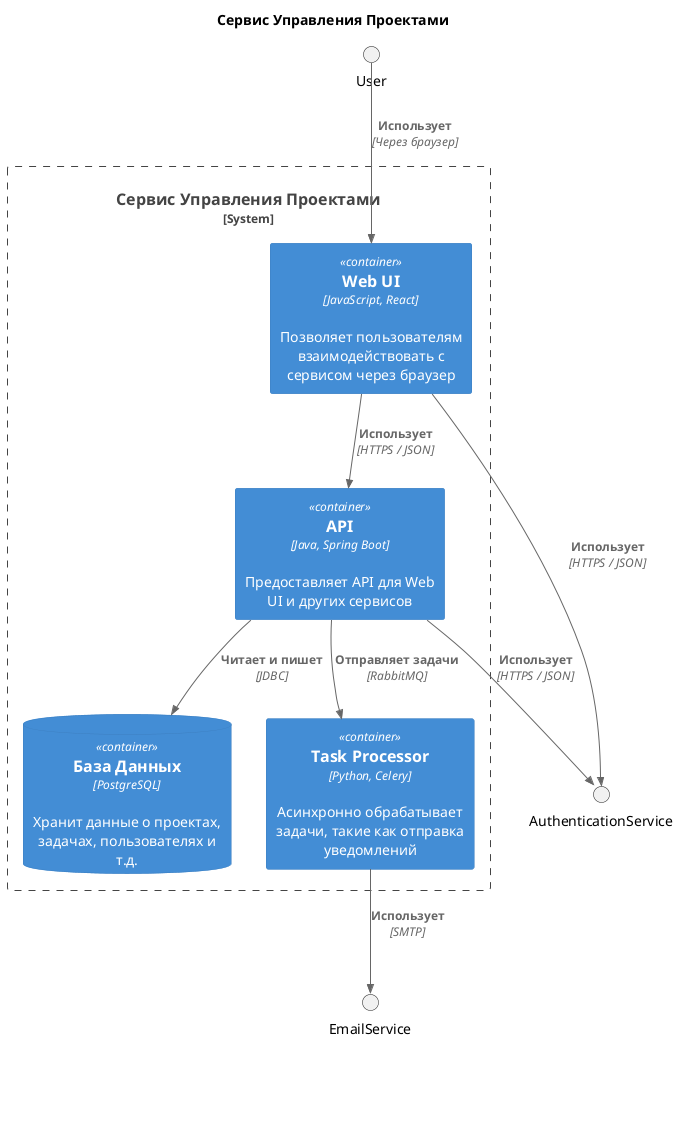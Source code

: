 @startuml Containers
!include <c4/C4_Container>

System_Boundary(c1, "Сервис Управления Проектами") {
  Container(WebUI, "Web UI", "JavaScript, React", "Позволяет пользователям взаимодействовать с сервисом через браузер")
  Container(API, "API", "Java, Spring Boot", "Предоставляет API для Web UI и других сервисов")
  ContainerDb(Database, "База Данных", "PostgreSQL", "Хранит данные о проектах, задачах, пользователях и т.д.")
  Container(TaskProcessor, "Task Processor", "Python, Celery", "Асинхронно обрабатывает задачи, такие как отправка уведомлений")
}

Rel(User, WebUI, "Использует", "Через браузер")
Rel(WebUI, API, "Использует", "HTTPS / JSON")
Rel(API, Database, "Читает и пишет", "JDBC")
Rel(API, TaskProcessor, "Отправляет задачи", "RabbitMQ")
Rel(TaskProcessor, EmailService, "Использует", "SMTP")
Rel(API, AuthenticationService, "Использует", "HTTPS / JSON")
Rel(WebUI, AuthenticationService, "Использует", "HTTPS / JSON")

title Сервис Управления Проектами
legend right
  (C) Container
  (CDb) ContainerDb
  (Rel) Relationship
endlegend

@enduml